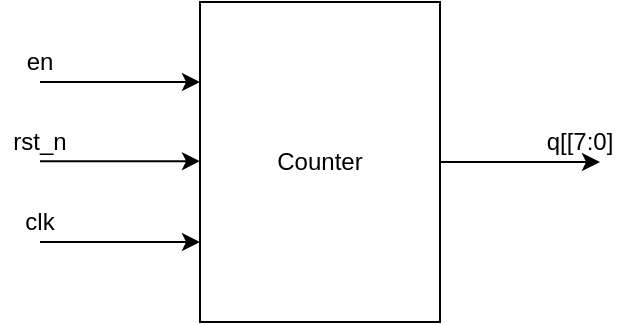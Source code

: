 <mxfile version="27.1.3" pages="2">
  <diagram name="Page-1" id="uFMFKIKsejwnd1nauj94">
    <mxGraphModel dx="868" dy="439" grid="1" gridSize="10" guides="1" tooltips="1" connect="1" arrows="1" fold="1" page="1" pageScale="1" pageWidth="850" pageHeight="1100" math="0" shadow="0">
      <root>
        <mxCell id="0" />
        <mxCell id="1" parent="0" />
        <mxCell id="jvuS6kVzz99guA7b41Vf-1" value="Counter" style="rounded=0;whiteSpace=wrap;html=1;" vertex="1" parent="1">
          <mxGeometry x="320" y="120" width="120" height="160" as="geometry" />
        </mxCell>
        <mxCell id="jvuS6kVzz99guA7b41Vf-2" value="" style="endArrow=classic;html=1;rounded=0;entryX=0;entryY=0.25;entryDx=0;entryDy=0;" edge="1" parent="1" target="jvuS6kVzz99guA7b41Vf-1">
          <mxGeometry width="50" height="50" relative="1" as="geometry">
            <mxPoint x="240" y="160" as="sourcePoint" />
            <mxPoint x="290" y="110" as="targetPoint" />
          </mxGeometry>
        </mxCell>
        <mxCell id="jvuS6kVzz99guA7b41Vf-3" value="" style="endArrow=classic;html=1;rounded=0;entryX=0;entryY=0.25;entryDx=0;entryDy=0;" edge="1" parent="1">
          <mxGeometry width="50" height="50" relative="1" as="geometry">
            <mxPoint x="240" y="199.58" as="sourcePoint" />
            <mxPoint x="320" y="199.58" as="targetPoint" />
          </mxGeometry>
        </mxCell>
        <mxCell id="jvuS6kVzz99guA7b41Vf-4" value="" style="endArrow=classic;html=1;rounded=0;entryX=0;entryY=0.25;entryDx=0;entryDy=0;" edge="1" parent="1">
          <mxGeometry width="50" height="50" relative="1" as="geometry">
            <mxPoint x="240" y="240" as="sourcePoint" />
            <mxPoint x="320" y="240" as="targetPoint" />
          </mxGeometry>
        </mxCell>
        <mxCell id="jvuS6kVzz99guA7b41Vf-5" value="" style="endArrow=classic;html=1;rounded=0;" edge="1" parent="1">
          <mxGeometry width="50" height="50" relative="1" as="geometry">
            <mxPoint x="440" y="200" as="sourcePoint" />
            <mxPoint x="520" y="200" as="targetPoint" />
          </mxGeometry>
        </mxCell>
        <mxCell id="jvuS6kVzz99guA7b41Vf-6" value="en" style="text;strokeColor=none;align=center;fillColor=none;html=1;verticalAlign=middle;whiteSpace=wrap;rounded=0;" vertex="1" parent="1">
          <mxGeometry x="220" y="140" width="40" height="20" as="geometry" />
        </mxCell>
        <mxCell id="jvuS6kVzz99guA7b41Vf-7" value="clk" style="text;strokeColor=none;align=center;fillColor=none;html=1;verticalAlign=middle;whiteSpace=wrap;rounded=0;" vertex="1" parent="1">
          <mxGeometry x="220" y="220" width="40" height="20" as="geometry" />
        </mxCell>
        <mxCell id="jvuS6kVzz99guA7b41Vf-8" value="rst_n" style="text;strokeColor=none;align=center;fillColor=none;html=1;verticalAlign=middle;whiteSpace=wrap;rounded=0;" vertex="1" parent="1">
          <mxGeometry x="220" y="180" width="40" height="20" as="geometry" />
        </mxCell>
        <mxCell id="jvuS6kVzz99guA7b41Vf-9" value="q[[7:0]" style="text;strokeColor=none;align=center;fillColor=none;html=1;verticalAlign=middle;whiteSpace=wrap;rounded=0;" vertex="1" parent="1">
          <mxGeometry x="490" y="180" width="40" height="20" as="geometry" />
        </mxCell>
      </root>
    </mxGraphModel>
  </diagram>
  <diagram id="nvs719ziIxdjJ9GJOH3W" name="Page-2">
    <mxGraphModel dx="595" dy="301" grid="1" gridSize="10" guides="1" tooltips="1" connect="1" arrows="1" fold="1" page="1" pageScale="1" pageWidth="850" pageHeight="1100" math="0" shadow="0">
      <root>
        <mxCell id="0" />
        <mxCell id="1" parent="0" />
        <mxCell id="boawyHYwcH1NZqOQw_Ez-2" value="" style="group" vertex="1" connectable="0" parent="1">
          <mxGeometry x="360" y="160" width="47" height="73" as="geometry" />
        </mxCell>
        <mxCell id="boawyHYwcH1NZqOQw_Ez-3" value="" style="rounded=0;whiteSpace=wrap;html=1;" vertex="1" parent="boawyHYwcH1NZqOQw_Ez-2">
          <mxGeometry width="47" height="63" as="geometry" />
        </mxCell>
        <mxCell id="boawyHYwcH1NZqOQw_Ez-4" value="D" style="text;strokeColor=none;align=center;fillColor=none;html=1;verticalAlign=middle;whiteSpace=wrap;rounded=0;" vertex="1" parent="boawyHYwcH1NZqOQw_Ez-2">
          <mxGeometry width="10" height="20" as="geometry" />
        </mxCell>
        <mxCell id="boawyHYwcH1NZqOQw_Ez-5" value="" style="triangle;whiteSpace=wrap;html=1;" vertex="1" parent="boawyHYwcH1NZqOQw_Ez-2">
          <mxGeometry y="46" width="10" height="17" as="geometry" />
        </mxCell>
        <mxCell id="boawyHYwcH1NZqOQw_Ez-6" value="Q" style="text;strokeColor=none;align=center;fillColor=none;html=1;verticalAlign=middle;whiteSpace=wrap;rounded=0;" vertex="1" parent="boawyHYwcH1NZqOQw_Ez-2">
          <mxGeometry x="37" width="10" height="20" as="geometry" />
        </mxCell>
        <mxCell id="boawyHYwcH1NZqOQw_Ez-7" value="" style="ellipse;whiteSpace=wrap;html=1;aspect=fixed;" vertex="1" parent="boawyHYwcH1NZqOQw_Ez-2">
          <mxGeometry x="18.5" y="63" width="10" height="10" as="geometry" />
        </mxCell>
        <mxCell id="boawyHYwcH1NZqOQw_Ez-8" value="" style="group" vertex="1" connectable="0" parent="1">
          <mxGeometry x="180" y="110" width="160" height="100" as="geometry" />
        </mxCell>
        <mxCell id="boawyHYwcH1NZqOQw_Ez-9" value="" style="endArrow=classic;html=1;rounded=0;entryX=0;entryY=0.5;entryDx=0;entryDy=0;" edge="1" parent="boawyHYwcH1NZqOQw_Ez-8" target="boawyHYwcH1NZqOQw_Ez-4">
          <mxGeometry width="50" height="50" relative="1" as="geometry">
            <mxPoint x="120" y="60" as="sourcePoint" />
            <mxPoint x="160" y="60" as="targetPoint" />
          </mxGeometry>
        </mxCell>
        <mxCell id="boawyHYwcH1NZqOQw_Ez-10" value="" style="endArrow=classic;html=1;rounded=0;" edge="1" parent="boawyHYwcH1NZqOQw_Ez-8">
          <mxGeometry width="50" height="50" relative="1" as="geometry">
            <mxPoint x="20" y="40" as="sourcePoint" />
            <mxPoint x="80" y="40" as="targetPoint" />
          </mxGeometry>
        </mxCell>
        <mxCell id="boawyHYwcH1NZqOQw_Ez-11" value="" style="endArrow=classic;html=1;rounded=0;" edge="1" parent="boawyHYwcH1NZqOQw_Ez-8">
          <mxGeometry width="50" height="50" relative="1" as="geometry">
            <mxPoint y="79.43" as="sourcePoint" />
            <mxPoint x="80" y="79.43" as="targetPoint" />
          </mxGeometry>
        </mxCell>
        <mxCell id="boawyHYwcH1NZqOQw_Ez-12" value="" style="endArrow=classic;html=1;rounded=0;" edge="1" parent="boawyHYwcH1NZqOQw_Ez-8">
          <mxGeometry width="50" height="50" relative="1" as="geometry">
            <mxPoint x="100" as="sourcePoint" />
            <mxPoint x="100" y="30" as="targetPoint" />
          </mxGeometry>
        </mxCell>
        <mxCell id="boawyHYwcH1NZqOQw_Ez-13" value="" style="group" vertex="1" connectable="0" parent="boawyHYwcH1NZqOQw_Ez-8">
          <mxGeometry x="80" y="20" width="40" height="80" as="geometry" />
        </mxCell>
        <mxCell id="boawyHYwcH1NZqOQw_Ez-14" value="" style="shape=trapezoid;perimeter=trapezoidPerimeter;whiteSpace=wrap;html=1;fixedSize=1;rotation=90;" vertex="1" parent="boawyHYwcH1NZqOQw_Ez-13">
          <mxGeometry x="-20" y="20" width="80" height="40" as="geometry" />
        </mxCell>
        <mxCell id="boawyHYwcH1NZqOQw_Ez-15" value="0" style="text;strokeColor=none;align=center;fillColor=none;html=1;verticalAlign=middle;whiteSpace=wrap;rounded=0;" vertex="1" parent="boawyHYwcH1NZqOQw_Ez-13">
          <mxGeometry y="50" width="20" height="20" as="geometry" />
        </mxCell>
        <mxCell id="boawyHYwcH1NZqOQw_Ez-16" value="1" style="text;strokeColor=none;align=center;fillColor=none;html=1;verticalAlign=middle;whiteSpace=wrap;rounded=0;" vertex="1" parent="boawyHYwcH1NZqOQw_Ez-13">
          <mxGeometry y="10" width="20" height="20" as="geometry" />
        </mxCell>
        <mxCell id="boawyHYwcH1NZqOQw_Ez-17" value="en" style="text;strokeColor=none;align=center;fillColor=none;html=1;verticalAlign=middle;whiteSpace=wrap;rounded=0;" vertex="1" parent="boawyHYwcH1NZqOQw_Ez-8">
          <mxGeometry x="100" width="60" height="30" as="geometry" />
        </mxCell>
        <mxCell id="boawyHYwcH1NZqOQw_Ez-24" value="+1" style="rounded=0;whiteSpace=wrap;html=1;" vertex="1" parent="boawyHYwcH1NZqOQw_Ez-8">
          <mxGeometry x="-20" y="20" width="40" height="40" as="geometry" />
        </mxCell>
        <mxCell id="boawyHYwcH1NZqOQw_Ez-18" value="" style="endArrow=classic;html=1;rounded=0;exitX=1;exitY=0.5;exitDx=0;exitDy=0;" edge="1" parent="1" source="boawyHYwcH1NZqOQw_Ez-6">
          <mxGeometry width="50" height="50" relative="1" as="geometry">
            <mxPoint x="410" y="170" as="sourcePoint" />
            <mxPoint x="520" y="170" as="targetPoint" />
          </mxGeometry>
        </mxCell>
        <mxCell id="boawyHYwcH1NZqOQw_Ez-19" value="" style="endArrow=classic;html=1;rounded=0;" edge="1" parent="1">
          <mxGeometry width="50" height="50" relative="1" as="geometry">
            <mxPoint x="383.21" y="273" as="sourcePoint" />
            <mxPoint x="383.21" y="233" as="targetPoint" />
          </mxGeometry>
        </mxCell>
        <mxCell id="boawyHYwcH1NZqOQw_Ez-20" value="rst_n" style="text;strokeColor=none;align=center;fillColor=none;html=1;verticalAlign=middle;whiteSpace=wrap;rounded=0;" vertex="1" parent="1">
          <mxGeometry x="380" y="240" width="40" height="30" as="geometry" />
        </mxCell>
        <mxCell id="boawyHYwcH1NZqOQw_Ez-21" value="" style="endArrow=none;html=1;rounded=0;" edge="1" parent="1">
          <mxGeometry width="50" height="50" relative="1" as="geometry">
            <mxPoint x="480" y="290" as="sourcePoint" />
            <mxPoint x="480" y="170" as="targetPoint" />
          </mxGeometry>
        </mxCell>
        <mxCell id="boawyHYwcH1NZqOQw_Ez-22" value="" style="endArrow=none;html=1;rounded=0;" edge="1" parent="1">
          <mxGeometry width="50" height="50" relative="1" as="geometry">
            <mxPoint x="180" y="290" as="sourcePoint" />
            <mxPoint x="480" y="290" as="targetPoint" />
          </mxGeometry>
        </mxCell>
        <mxCell id="boawyHYwcH1NZqOQw_Ez-23" value="" style="endArrow=none;html=1;rounded=0;" edge="1" parent="1">
          <mxGeometry width="50" height="50" relative="1" as="geometry">
            <mxPoint x="180" y="290" as="sourcePoint" />
            <mxPoint x="180" y="190" as="targetPoint" />
          </mxGeometry>
        </mxCell>
        <mxCell id="boawyHYwcH1NZqOQw_Ez-25" value="" style="endArrow=classic;html=1;rounded=0;" edge="1" parent="1">
          <mxGeometry width="50" height="50" relative="1" as="geometry">
            <mxPoint x="120" y="150" as="sourcePoint" />
            <mxPoint x="160" y="150" as="targetPoint" />
          </mxGeometry>
        </mxCell>
        <mxCell id="boawyHYwcH1NZqOQw_Ez-26" value="" style="endArrow=none;html=1;rounded=0;" edge="1" parent="1">
          <mxGeometry width="50" height="50" relative="1" as="geometry">
            <mxPoint x="120" y="150" as="sourcePoint" />
            <mxPoint x="120" y="80" as="targetPoint" />
          </mxGeometry>
        </mxCell>
        <mxCell id="boawyHYwcH1NZqOQw_Ez-27" value="" style="endArrow=none;html=1;rounded=0;" edge="1" parent="1">
          <mxGeometry width="50" height="50" relative="1" as="geometry">
            <mxPoint x="120" y="80" as="sourcePoint" />
            <mxPoint x="480" y="80" as="targetPoint" />
          </mxGeometry>
        </mxCell>
        <mxCell id="boawyHYwcH1NZqOQw_Ez-28" value="" style="endArrow=none;html=1;rounded=0;" edge="1" parent="1" source="boawyHYwcH1NZqOQw_Ez-30">
          <mxGeometry width="50" height="50" relative="1" as="geometry">
            <mxPoint x="480" y="170" as="sourcePoint" />
            <mxPoint x="480" y="80" as="targetPoint" />
          </mxGeometry>
        </mxCell>
        <mxCell id="boawyHYwcH1NZqOQw_Ez-29" value="" style="endArrow=none;html=1;rounded=0;" edge="1" parent="1" target="boawyHYwcH1NZqOQw_Ez-30">
          <mxGeometry width="50" height="50" relative="1" as="geometry">
            <mxPoint x="480" y="170" as="sourcePoint" />
            <mxPoint x="480" y="80" as="targetPoint" />
          </mxGeometry>
        </mxCell>
        <mxCell id="boawyHYwcH1NZqOQw_Ez-30" value="" style="shape=waypoint;sketch=0;fillStyle=solid;size=6;pointerEvents=1;points=[];fillColor=none;resizable=0;rotatable=0;perimeter=centerPerimeter;snapToPoint=1;" vertex="1" parent="1">
          <mxGeometry x="470" y="160" width="20" height="20" as="geometry" />
        </mxCell>
        <mxCell id="boawyHYwcH1NZqOQw_Ez-31" value="" style="endArrow=classic;html=1;rounded=0;entryX=0;entryY=0.5;entryDx=0;entryDy=0;" edge="1" parent="1" target="boawyHYwcH1NZqOQw_Ez-5">
          <mxGeometry width="50" height="50" relative="1" as="geometry">
            <mxPoint x="320" y="215" as="sourcePoint" />
            <mxPoint x="360" y="220" as="targetPoint" />
          </mxGeometry>
        </mxCell>
        <mxCell id="boawyHYwcH1NZqOQw_Ez-32" value="clk" style="text;strokeColor=none;align=center;fillColor=none;html=1;verticalAlign=middle;whiteSpace=wrap;rounded=0;" vertex="1" parent="1">
          <mxGeometry x="300" y="213" width="40" height="20" as="geometry" />
        </mxCell>
        <mxCell id="boawyHYwcH1NZqOQw_Ez-33" value="q[7:0]" style="text;strokeColor=none;align=center;fillColor=none;html=1;verticalAlign=middle;whiteSpace=wrap;rounded=0;" vertex="1" parent="1">
          <mxGeometry x="490" y="150" width="50" height="20" as="geometry" />
        </mxCell>
      </root>
    </mxGraphModel>
  </diagram>
</mxfile>
